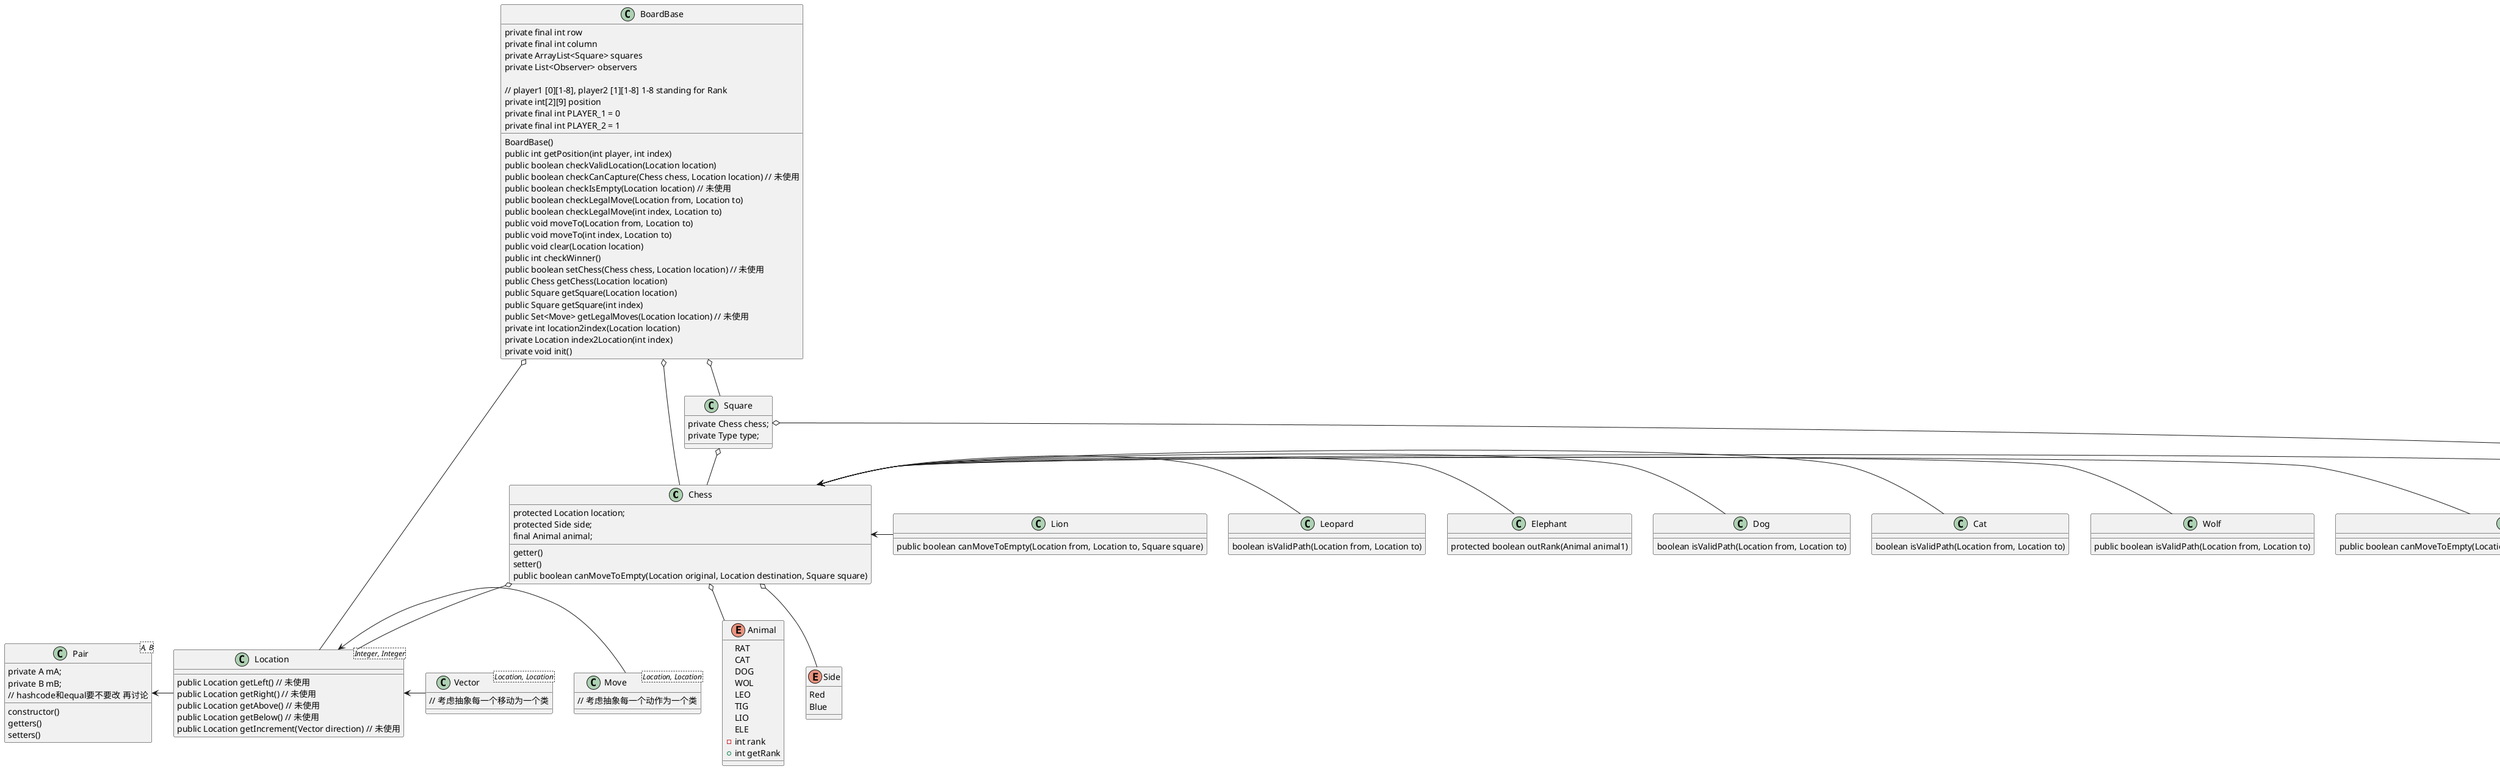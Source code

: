 @startuml

Chess o-- Animal
Chess o-- Side
Chess o-- Location

BoardBase o-- Location
BoardBase o-- Chess
BoardBase o-- Square

Square o-- Type
Square o-- Chess

Chess <- Cat
Chess <- Dog
Chess <- Elephant
Chess <- Leopard
Chess <- Lion
Chess <- Rat
Chess <- Tiger
Chess <- Wolf

Pair <- Location

Location <- Move
Location <- Vector

enum Animal{
RAT
CAT
DOG
WOL
LEO
TIG
LIO
ELE
-int rank
+int getRank
}

enum Side{
Red
Blue
}

enum Type {
RIVER
TRAP1
TRAP2
DEN1
DEN2
NORMAL
}

class Square{
private Chess chess;
private Type type;
}
class Chess{
protected Location location;
protected Side side;
final Animal animal;


getter()
setter()
public boolean canMoveToEmpty(Location original, Location destination, Square square)
}

class BoardBase{
private final int row
private final int column
private ArrayList<Square> squares
private List<Observer> observers

// player1 [0][1-8], player2 [1][1-8] 1-8 standing for Rank
private int[2][9] position
private final int PLAYER_1 = 0
private final int PLAYER_2 = 1

BoardBase()
public int getPosition(int player, int index)
public boolean checkValidLocation(Location location)
public boolean checkCanCapture(Chess chess, Location location) // 未使用
public boolean checkIsEmpty(Location location) // 未使用
public boolean checkLegalMove(Location from, Location to)
public boolean checkLegalMove(int index, Location to)
public void moveTo(Location from, Location to)
public void moveTo(int index, Location to)
public void clear(Location location)
public int checkWinner()
public boolean setChess(Chess chess, Location location) // 未使用
public Chess getChess(Location location)
public Square getSquare(Location location)
public Square getSquare(int index)
public Set<Move> getLegalMoves(Location location) // 未使用
private int location2index(Location location)
private Location index2Location(int index)
private void init()
}

class Cat{
boolean isValidPath(Location from, Location to)
}
class Dog{
boolean isValidPath(Location from, Location to)
}

class Elephant{
protected boolean outRank(Animal animal1)
}

class Leopard{
boolean isValidPath(Location from, Location to)
}
class Lion{
public boolean canMoveToEmpty(Location from, Location to, Square square)
}
class Rat{
public boolean canMoveToEmpty(Location from, Location destionation, Square square
}
class Tiger{
public boolean canMoveToEmpty(Location original, Location destination, Square square)
}
class Wolf{
public boolean isValidPath(Location from, Location to)
}


class Pair<A, B>{
private A mA;
private B mB;
constructor()
getters()
setters()
// hashcode和equal要不要改 再讨论

}

class Location<Integer, Integer>{


public Location getLeft() // 未使用
public Location getRight() // 未使用
public Location getAbove() // 未使用
public Location getBelow() // 未使用
public Location getIncrement(Vector direction) // 未使用
}
class Vector<Location, Location>{
     // 考虑抽象每一个移动为一个类
}
class Move<Location, Location>{
// 考虑抽象每一个动作为一个类
}



@enduml